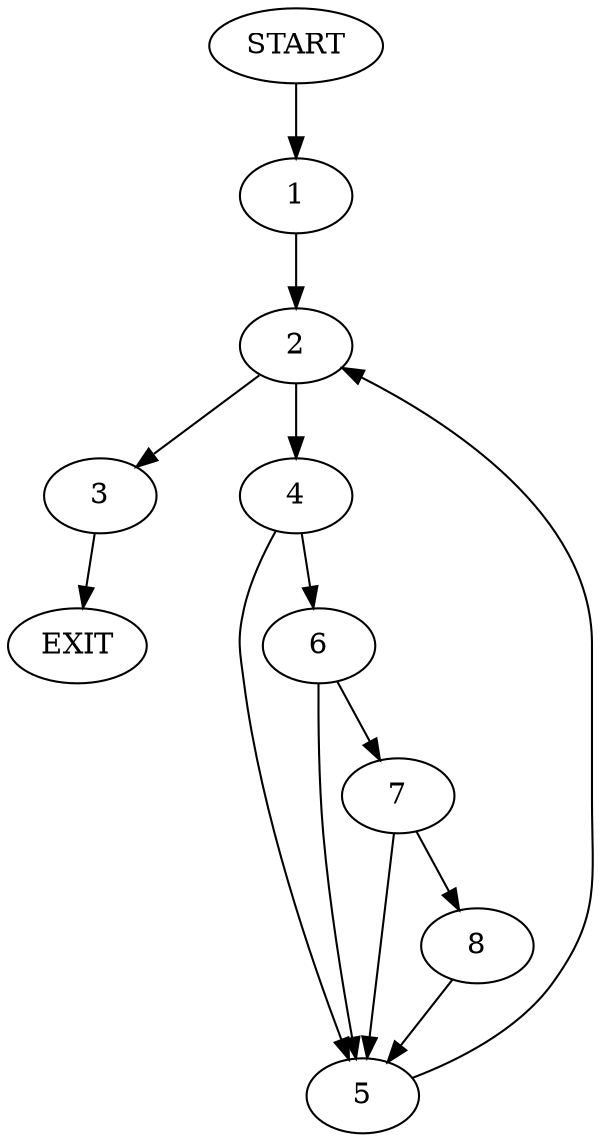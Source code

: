 digraph {
0 [label="START"]
9 [label="EXIT"]
0 -> 1
1 -> 2
2 -> 3
2 -> 4
4 -> 5
4 -> 6
3 -> 9
5 -> 2
6 -> 7
6 -> 5
7 -> 5
7 -> 8
8 -> 5
}
